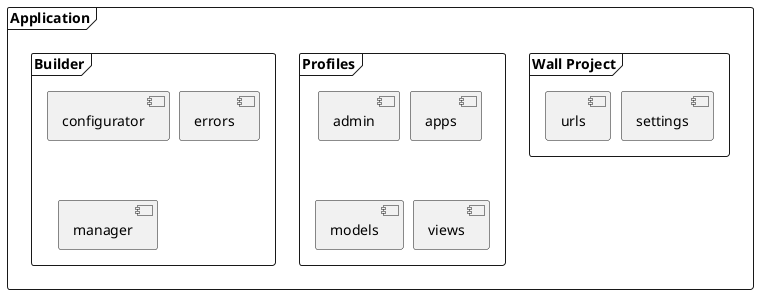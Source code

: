 @startuml
'https://plantuml.com/component-diagram

skinparam {
    PackageStyle Frame
    ArrowColor #000000
    BackgroundColor #ffffff
    BorderColor #b0b0b0
    linetype polyline
    linetype ortho
    nodesep 10
'    ranksep 100
}

package "Application" {

    package "Wall Project" {
        [settings]
        [urls]
    }

    package "Profiles" {
        [admin]
        [apps]
        [models]
        [urls]
        [views]
    }

    package "Builder" {
        [configurator]
        [errors]
        [manager]
    }
}

@enduml